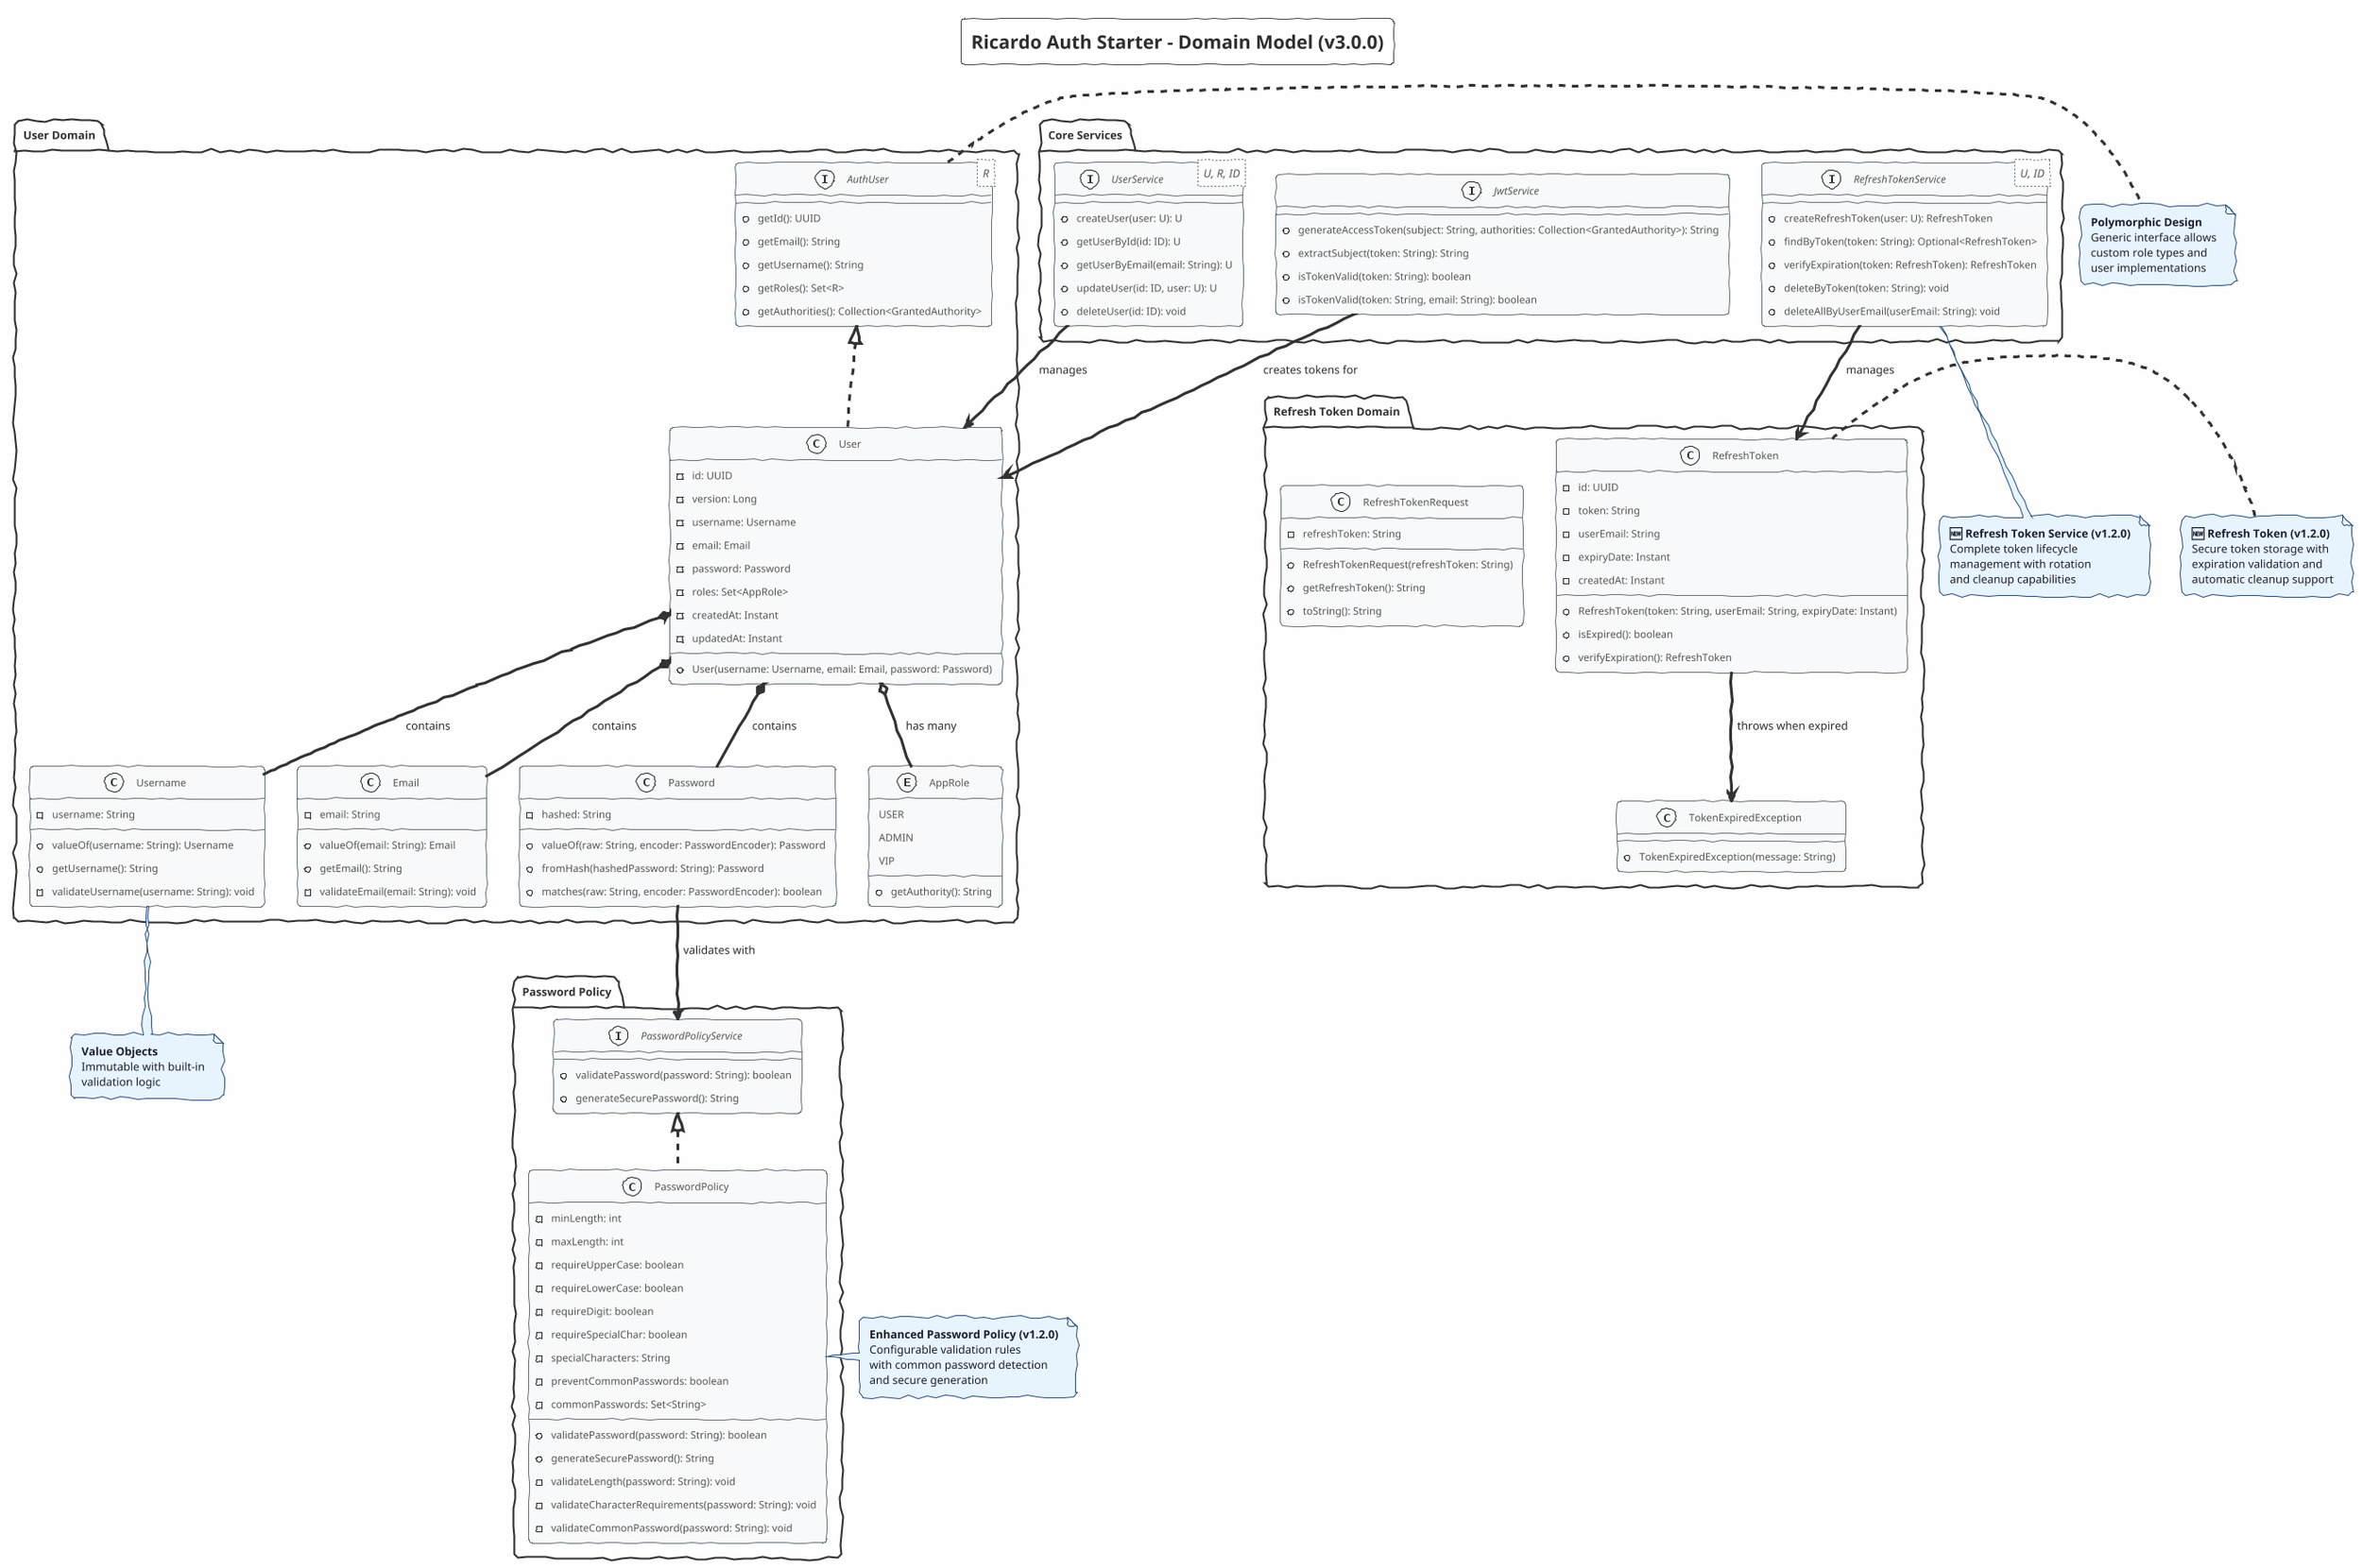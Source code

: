 @startuml Auth Starter - Domain Model

!theme sketchy-outline
skinparam backgroundColor #FEFEFE
skinparam classBackgroundColor #F8F9FA
skinparam classBorderColor #6C757D
skinparam noteBackgroundColor #E8F4FD
skinparam noteBorderColor #2C5282
skinparam noteFontColor #1A202C

title Ricardo Auth Starter - Domain Model (v3.0.0)

package "User Domain" {
    interface "AuthUser<R>" as AuthUser {
        +getId(): UUID
        +getEmail(): String
        +getUsername(): String
        +getRoles(): Set<R>
        +getAuthorities(): Collection<GrantedAuthority>
    }

    class User {
        -id: UUID
        -version: Long
        -username: Username
        -email: Email
        -password: Password
        -roles: Set<AppRole>
        -createdAt: Instant
        -updatedAt: Instant
        +User(username: Username, email: Email, password: Password)
    }

    class Username {
        -username: String
        +valueOf(username: String): Username
        +getUsername(): String
        -validateUsername(username: String): void
    }

    class Email {
        -email: String
        +valueOf(email: String): Email
        +getEmail(): String
        -validateEmail(email: String): void
    }

    class Password {
        -hashed: String
        +valueOf(raw: String, encoder: PasswordEncoder): Password
        +fromHash(hashedPassword: String): Password
        +matches(raw: String, encoder: PasswordEncoder): boolean
    }

    enum AppRole {
        USER
        ADMIN
        VIP
        +getAuthority(): String
    }

    User .up.|> AuthUser
    User *-- Username : contains
    User *-- Email : contains
    User *-- Password : contains
    User o-- AppRole : has many
}

package "Refresh Token Domain" {
    class RefreshToken {
        -id: UUID
        -token: String
        -userEmail: String
        -expiryDate: Instant
        -createdAt: Instant
        +RefreshToken(token: String, userEmail: String, expiryDate: Instant)
        +isExpired(): boolean
        +verifyExpiration(): RefreshToken
    }
    
    class RefreshTokenRequest {
        -refreshToken: String
        +RefreshTokenRequest(refreshToken: String)
        +getRefreshToken(): String
        +toString(): String
    }
    
    class TokenExpiredException {
        +TokenExpiredException(message: String)
    }
    
    RefreshToken --> TokenExpiredException : throws when expired
}

package "Password Policy" {
    interface PasswordPolicyService {
        +validatePassword(password: String): boolean
        +generateSecurePassword(): String
    }

    class PasswordPolicy {
        -minLength: int
        -maxLength: int
        -requireUpperCase: boolean
        -requireLowerCase: boolean
        -requireDigit: boolean
        -requireSpecialChar: boolean
        -specialCharacters: String
        -preventCommonPasswords: boolean
        -commonPasswords: Set<String>
        +validatePassword(password: String): boolean
        +generateSecurePassword(): String
        -validateLength(password: String): void
        -validateCharacterRequirements(password: String): void
        -validateCommonPassword(password: String): void
    }

    PasswordPolicy .up.|> PasswordPolicyService
    Password --> PasswordPolicyService : validates with
}

package "Core Services" {
    interface "UserService<U, R, ID>" as UserService {
        +createUser(user: U): U
        +getUserById(id: ID): U
        +getUserByEmail(email: String): U
        +updateUser(id: ID, user: U): U
        +deleteUser(id: ID): void
    }
    
    interface JwtService {
        +generateAccessToken(subject: String, authorities: Collection<GrantedAuthority>): String
        +extractSubject(token: String): String
        +isTokenValid(token: String): boolean
        +isTokenValid(token: String, email: String): boolean
    }
    
    interface "RefreshTokenService<U, ID>" as RefreshTokenService {
        +createRefreshToken(user: U): RefreshToken
        +findByToken(token: String): Optional<RefreshToken>
        +verifyExpiration(token: RefreshToken): RefreshToken
        +deleteByToken(token: String): void
        +deleteAllByUserEmail(userEmail: String): void
    }
    
    UserService --> User : manages
    RefreshTokenService --> RefreshToken : manages
    JwtService --> User : creates tokens for
}

note right of AuthUser #E8F4FD
  **Polymorphic Design**
  Generic interface allows
  custom role types and
  user implementations
end note

note bottom of Username #E8F4FD
  **Value Objects**
  Immutable with built-in
  validation logic
end note

note right of RefreshToken #E8F4FD
  **🆕 Refresh Token (v1.2.0)**
  Secure token storage with
  expiration validation and
  automatic cleanup support
end note

note right of PasswordPolicy #E8F4FD
  **Enhanced Password Policy (v1.2.0)**
  Configurable validation rules
  with common password detection
  and secure generation
end note

note bottom of RefreshTokenService #E8F4FD
  **🆕 Refresh Token Service (v1.2.0)**
  Complete token lifecycle
  management with rotation
  and cleanup capabilities
end note

@enduml
